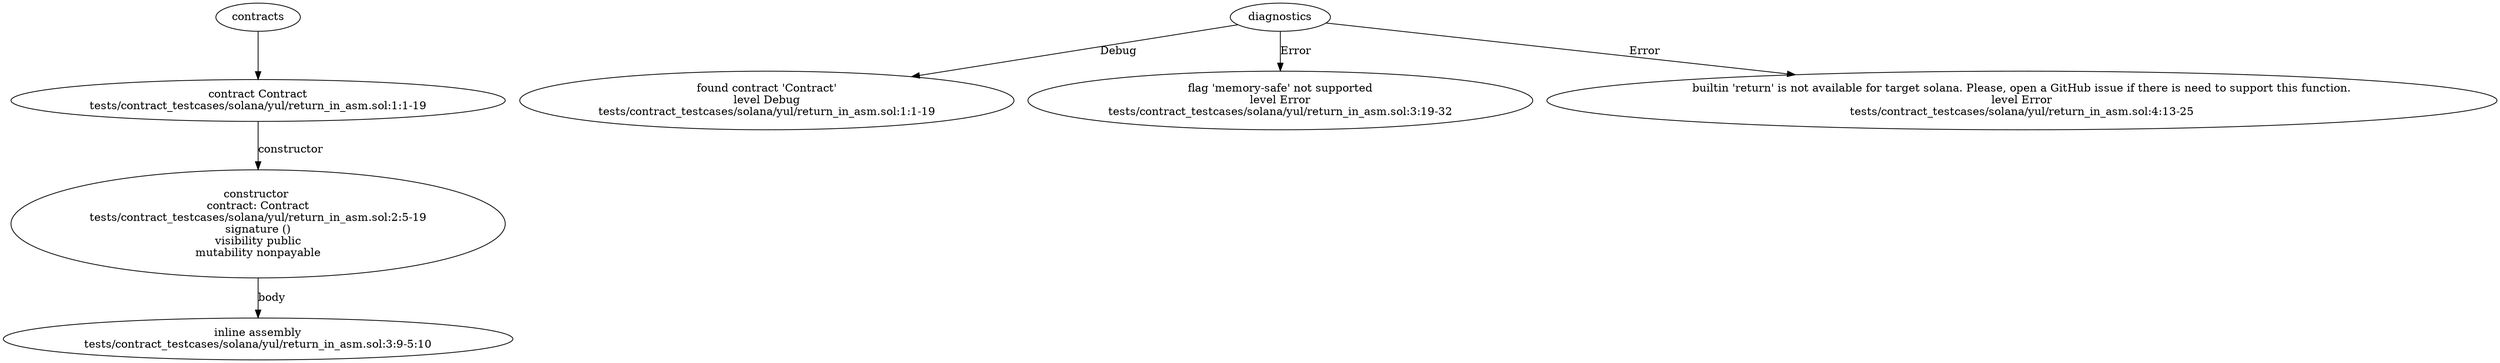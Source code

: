 strict digraph "tests/contract_testcases/solana/yul/return_in_asm.sol" {
	contract [label="contract Contract\ntests/contract_testcases/solana/yul/return_in_asm.sol:1:1-19"]
	node_3 [label="constructor \ncontract: Contract\ntests/contract_testcases/solana/yul/return_in_asm.sol:2:5-19\nsignature ()\nvisibility public\nmutability nonpayable"]
	inline_assembly [label="inline assembly\ntests/contract_testcases/solana/yul/return_in_asm.sol:3:9-5:10"]
	diagnostic [label="found contract 'Contract'\nlevel Debug\ntests/contract_testcases/solana/yul/return_in_asm.sol:1:1-19"]
	diagnostic_7 [label="flag 'memory-safe' not supported\nlevel Error\ntests/contract_testcases/solana/yul/return_in_asm.sol:3:19-32"]
	diagnostic_8 [label="builtin 'return' is not available for target solana. Please, open a GitHub issue if there is need to support this function.\nlevel Error\ntests/contract_testcases/solana/yul/return_in_asm.sol:4:13-25"]
	contracts -> contract
	contract -> node_3 [label="constructor"]
	node_3 -> inline_assembly [label="body"]
	diagnostics -> diagnostic [label="Debug"]
	diagnostics -> diagnostic_7 [label="Error"]
	diagnostics -> diagnostic_8 [label="Error"]
}
